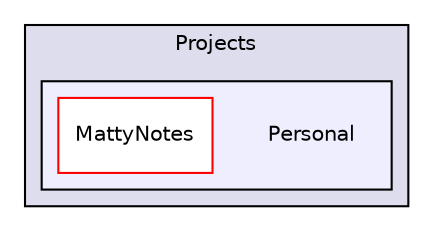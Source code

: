 digraph "C:/Users/Ogrigorieva/Visual Studio 2015/Projects/Personal" {
  compound=true
  node [ fontsize="10", fontname="Helvetica"];
  edge [ labelfontsize="10", labelfontname="Helvetica"];
  subgraph clusterdir_320d7c41af5fb22eea0247c5e36aec62 {
    graph [ bgcolor="#ddddee", pencolor="black", label="Projects" fontname="Helvetica", fontsize="10", URL="dir_320d7c41af5fb22eea0247c5e36aec62.html"]
  subgraph clusterdir_02583145abfdd47d1b4f2476781465df {
    graph [ bgcolor="#eeeeff", pencolor="black", label="" URL="dir_02583145abfdd47d1b4f2476781465df.html"];
    dir_02583145abfdd47d1b4f2476781465df [shape=plaintext label="Personal"];
    dir_bb08a4fe280dcc5fb857418f4b77006f [shape=box label="MattyNotes" color="red" fillcolor="white" style="filled" URL="dir_bb08a4fe280dcc5fb857418f4b77006f.html"];
  }
  }
}
